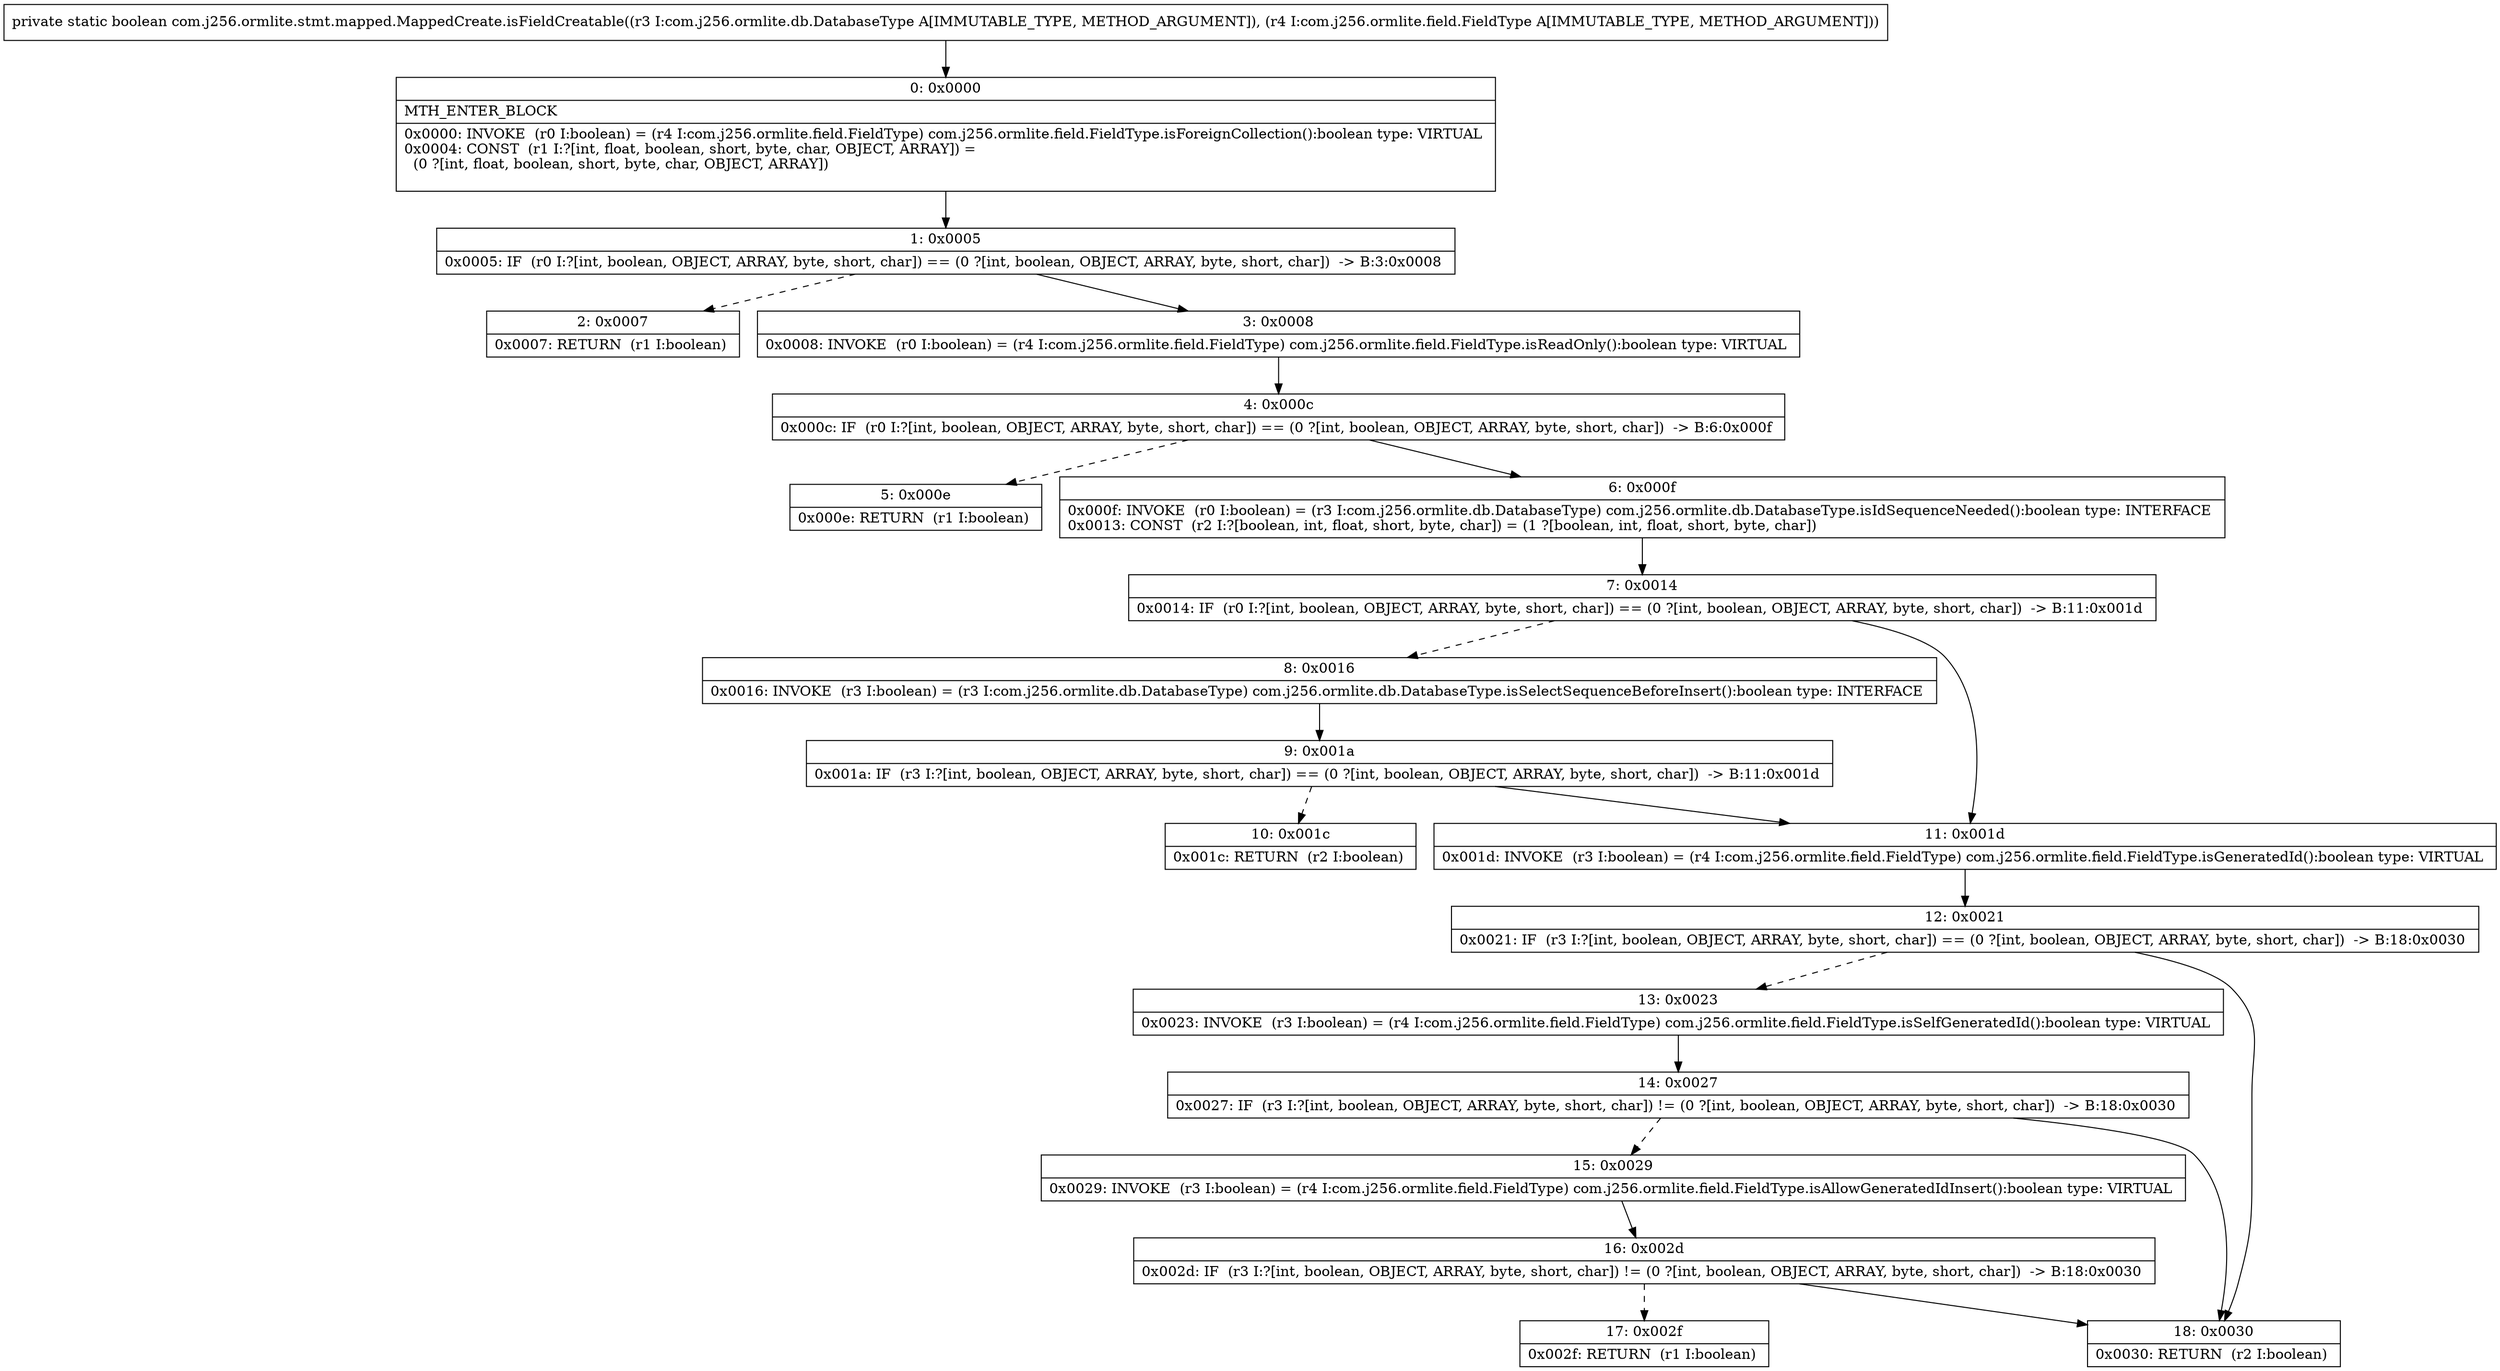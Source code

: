 digraph "CFG forcom.j256.ormlite.stmt.mapped.MappedCreate.isFieldCreatable(Lcom\/j256\/ormlite\/db\/DatabaseType;Lcom\/j256\/ormlite\/field\/FieldType;)Z" {
Node_0 [shape=record,label="{0\:\ 0x0000|MTH_ENTER_BLOCK\l|0x0000: INVOKE  (r0 I:boolean) = (r4 I:com.j256.ormlite.field.FieldType) com.j256.ormlite.field.FieldType.isForeignCollection():boolean type: VIRTUAL \l0x0004: CONST  (r1 I:?[int, float, boolean, short, byte, char, OBJECT, ARRAY]) = \l  (0 ?[int, float, boolean, short, byte, char, OBJECT, ARRAY])\l \l}"];
Node_1 [shape=record,label="{1\:\ 0x0005|0x0005: IF  (r0 I:?[int, boolean, OBJECT, ARRAY, byte, short, char]) == (0 ?[int, boolean, OBJECT, ARRAY, byte, short, char])  \-\> B:3:0x0008 \l}"];
Node_2 [shape=record,label="{2\:\ 0x0007|0x0007: RETURN  (r1 I:boolean) \l}"];
Node_3 [shape=record,label="{3\:\ 0x0008|0x0008: INVOKE  (r0 I:boolean) = (r4 I:com.j256.ormlite.field.FieldType) com.j256.ormlite.field.FieldType.isReadOnly():boolean type: VIRTUAL \l}"];
Node_4 [shape=record,label="{4\:\ 0x000c|0x000c: IF  (r0 I:?[int, boolean, OBJECT, ARRAY, byte, short, char]) == (0 ?[int, boolean, OBJECT, ARRAY, byte, short, char])  \-\> B:6:0x000f \l}"];
Node_5 [shape=record,label="{5\:\ 0x000e|0x000e: RETURN  (r1 I:boolean) \l}"];
Node_6 [shape=record,label="{6\:\ 0x000f|0x000f: INVOKE  (r0 I:boolean) = (r3 I:com.j256.ormlite.db.DatabaseType) com.j256.ormlite.db.DatabaseType.isIdSequenceNeeded():boolean type: INTERFACE \l0x0013: CONST  (r2 I:?[boolean, int, float, short, byte, char]) = (1 ?[boolean, int, float, short, byte, char]) \l}"];
Node_7 [shape=record,label="{7\:\ 0x0014|0x0014: IF  (r0 I:?[int, boolean, OBJECT, ARRAY, byte, short, char]) == (0 ?[int, boolean, OBJECT, ARRAY, byte, short, char])  \-\> B:11:0x001d \l}"];
Node_8 [shape=record,label="{8\:\ 0x0016|0x0016: INVOKE  (r3 I:boolean) = (r3 I:com.j256.ormlite.db.DatabaseType) com.j256.ormlite.db.DatabaseType.isSelectSequenceBeforeInsert():boolean type: INTERFACE \l}"];
Node_9 [shape=record,label="{9\:\ 0x001a|0x001a: IF  (r3 I:?[int, boolean, OBJECT, ARRAY, byte, short, char]) == (0 ?[int, boolean, OBJECT, ARRAY, byte, short, char])  \-\> B:11:0x001d \l}"];
Node_10 [shape=record,label="{10\:\ 0x001c|0x001c: RETURN  (r2 I:boolean) \l}"];
Node_11 [shape=record,label="{11\:\ 0x001d|0x001d: INVOKE  (r3 I:boolean) = (r4 I:com.j256.ormlite.field.FieldType) com.j256.ormlite.field.FieldType.isGeneratedId():boolean type: VIRTUAL \l}"];
Node_12 [shape=record,label="{12\:\ 0x0021|0x0021: IF  (r3 I:?[int, boolean, OBJECT, ARRAY, byte, short, char]) == (0 ?[int, boolean, OBJECT, ARRAY, byte, short, char])  \-\> B:18:0x0030 \l}"];
Node_13 [shape=record,label="{13\:\ 0x0023|0x0023: INVOKE  (r3 I:boolean) = (r4 I:com.j256.ormlite.field.FieldType) com.j256.ormlite.field.FieldType.isSelfGeneratedId():boolean type: VIRTUAL \l}"];
Node_14 [shape=record,label="{14\:\ 0x0027|0x0027: IF  (r3 I:?[int, boolean, OBJECT, ARRAY, byte, short, char]) != (0 ?[int, boolean, OBJECT, ARRAY, byte, short, char])  \-\> B:18:0x0030 \l}"];
Node_15 [shape=record,label="{15\:\ 0x0029|0x0029: INVOKE  (r3 I:boolean) = (r4 I:com.j256.ormlite.field.FieldType) com.j256.ormlite.field.FieldType.isAllowGeneratedIdInsert():boolean type: VIRTUAL \l}"];
Node_16 [shape=record,label="{16\:\ 0x002d|0x002d: IF  (r3 I:?[int, boolean, OBJECT, ARRAY, byte, short, char]) != (0 ?[int, boolean, OBJECT, ARRAY, byte, short, char])  \-\> B:18:0x0030 \l}"];
Node_17 [shape=record,label="{17\:\ 0x002f|0x002f: RETURN  (r1 I:boolean) \l}"];
Node_18 [shape=record,label="{18\:\ 0x0030|0x0030: RETURN  (r2 I:boolean) \l}"];
MethodNode[shape=record,label="{private static boolean com.j256.ormlite.stmt.mapped.MappedCreate.isFieldCreatable((r3 I:com.j256.ormlite.db.DatabaseType A[IMMUTABLE_TYPE, METHOD_ARGUMENT]), (r4 I:com.j256.ormlite.field.FieldType A[IMMUTABLE_TYPE, METHOD_ARGUMENT])) }"];
MethodNode -> Node_0;
Node_0 -> Node_1;
Node_1 -> Node_2[style=dashed];
Node_1 -> Node_3;
Node_3 -> Node_4;
Node_4 -> Node_5[style=dashed];
Node_4 -> Node_6;
Node_6 -> Node_7;
Node_7 -> Node_8[style=dashed];
Node_7 -> Node_11;
Node_8 -> Node_9;
Node_9 -> Node_10[style=dashed];
Node_9 -> Node_11;
Node_11 -> Node_12;
Node_12 -> Node_13[style=dashed];
Node_12 -> Node_18;
Node_13 -> Node_14;
Node_14 -> Node_15[style=dashed];
Node_14 -> Node_18;
Node_15 -> Node_16;
Node_16 -> Node_17[style=dashed];
Node_16 -> Node_18;
}

